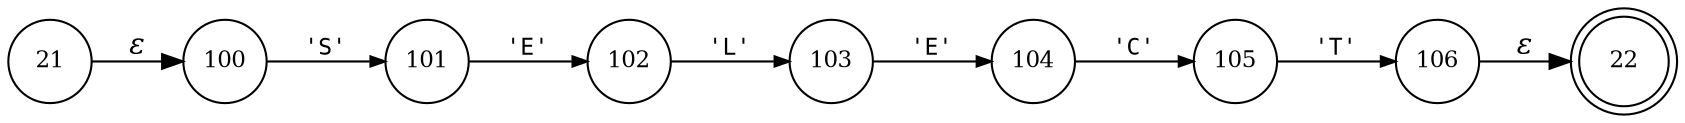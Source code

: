 digraph ATN {
rankdir=LR;
s22[fontsize=11, label="22", shape=doublecircle, fixedsize=true, width=.6];
s100[fontsize=11,label="100", shape=circle, fixedsize=true, width=.55, peripheries=1];
s21[fontsize=11,label="21", shape=circle, fixedsize=true, width=.55, peripheries=1];
s101[fontsize=11,label="101", shape=circle, fixedsize=true, width=.55, peripheries=1];
s102[fontsize=11,label="102", shape=circle, fixedsize=true, width=.55, peripheries=1];
s103[fontsize=11,label="103", shape=circle, fixedsize=true, width=.55, peripheries=1];
s104[fontsize=11,label="104", shape=circle, fixedsize=true, width=.55, peripheries=1];
s105[fontsize=11,label="105", shape=circle, fixedsize=true, width=.55, peripheries=1];
s106[fontsize=11,label="106", shape=circle, fixedsize=true, width=.55, peripheries=1];
s21 -> s100 [fontname="Times-Italic", label="&epsilon;"];
s100 -> s101 [fontsize=11, fontname="Courier", arrowsize=.7, label = "'S'", arrowhead = normal];
s101 -> s102 [fontsize=11, fontname="Courier", arrowsize=.7, label = "'E'", arrowhead = normal];
s102 -> s103 [fontsize=11, fontname="Courier", arrowsize=.7, label = "'L'", arrowhead = normal];
s103 -> s104 [fontsize=11, fontname="Courier", arrowsize=.7, label = "'E'", arrowhead = normal];
s104 -> s105 [fontsize=11, fontname="Courier", arrowsize=.7, label = "'C'", arrowhead = normal];
s105 -> s106 [fontsize=11, fontname="Courier", arrowsize=.7, label = "'T'", arrowhead = normal];
s106 -> s22 [fontname="Times-Italic", label="&epsilon;"];
}